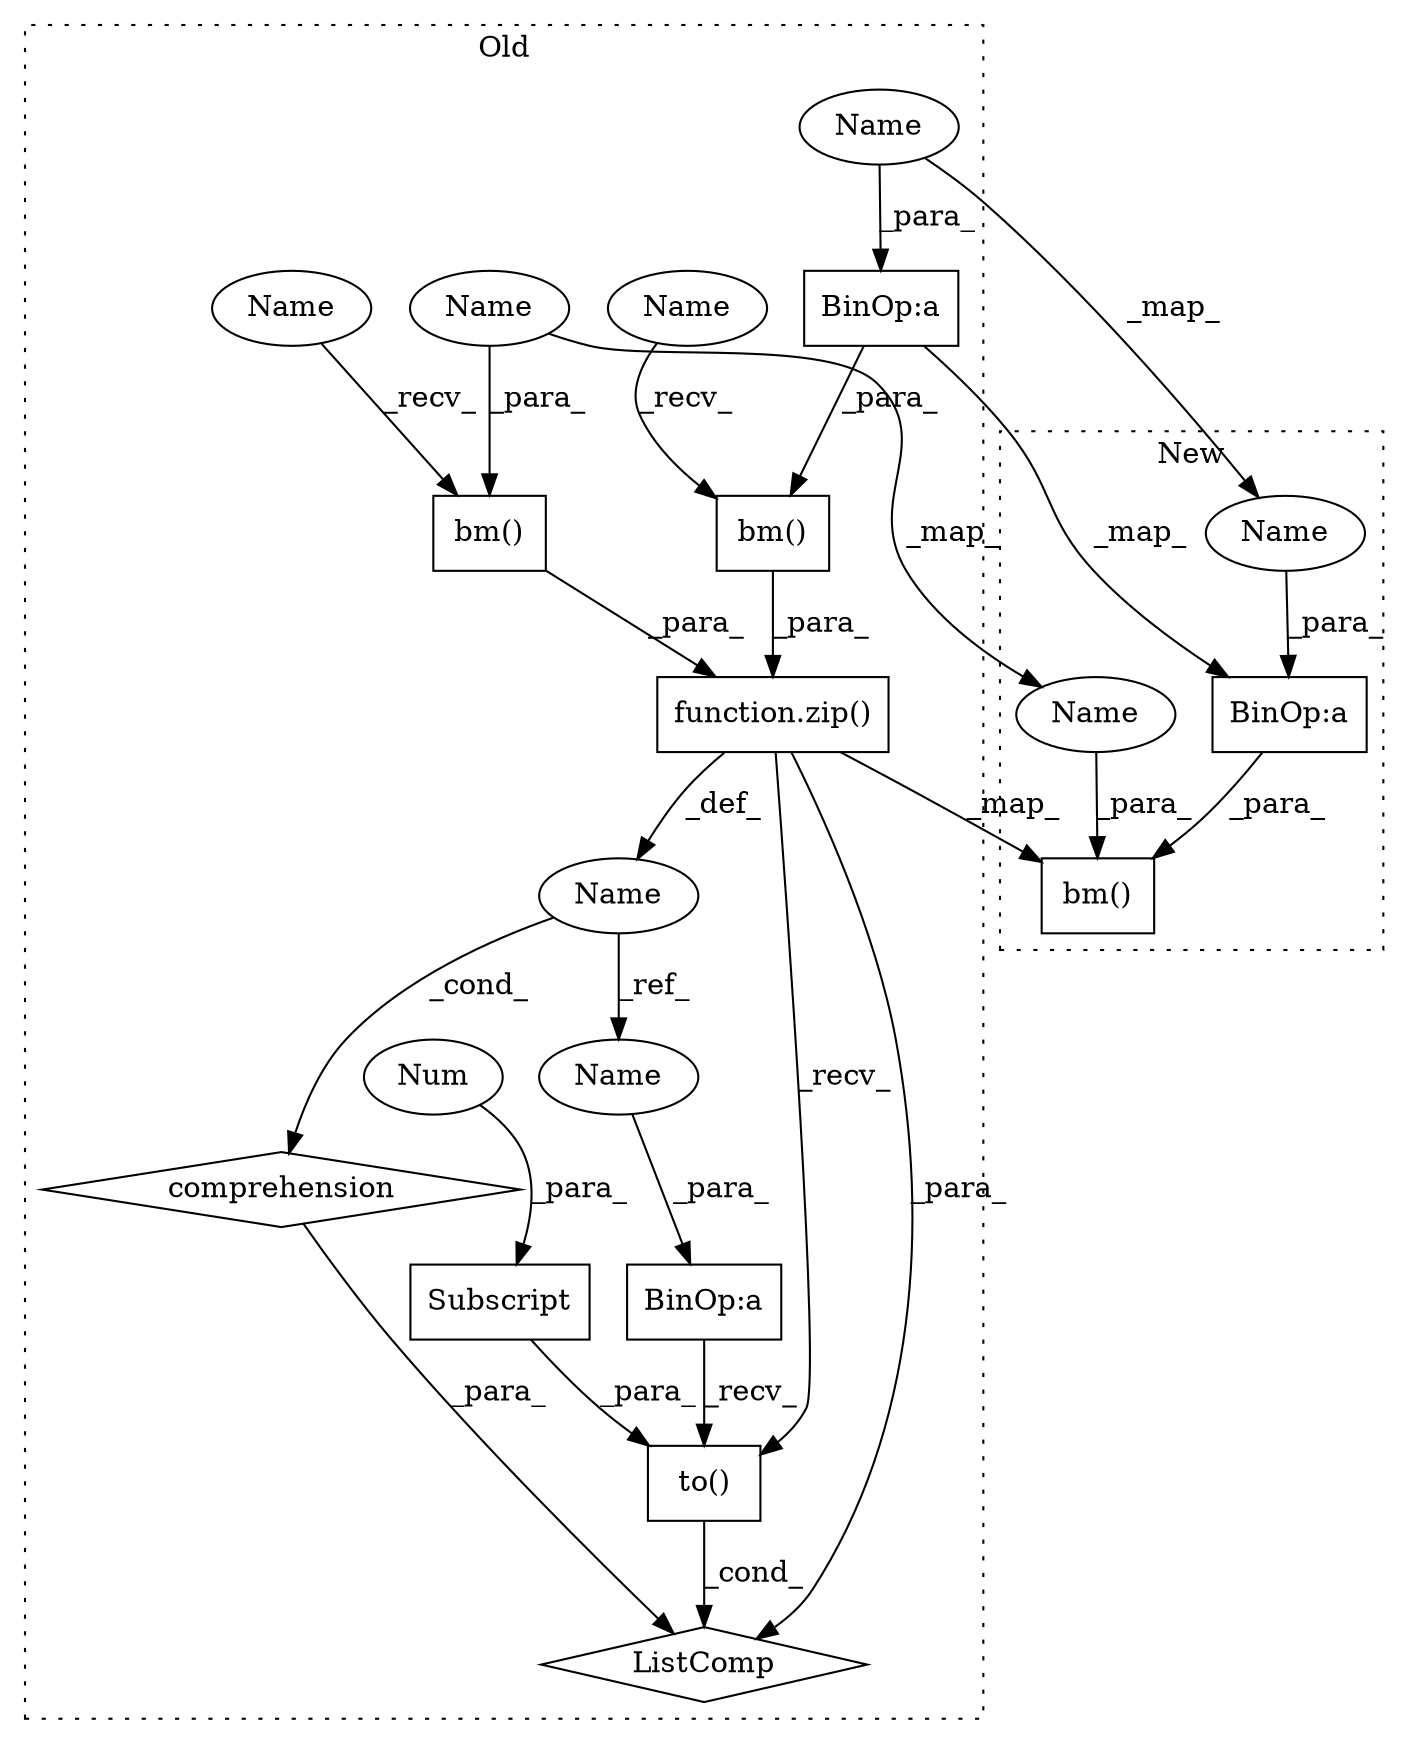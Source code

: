 digraph G {
subgraph cluster0 {
1 [label="function.zip()" a="75" s="2163,2196" l="4,1" shape="box"];
3 [label="BinOp:a" a="82" s="2119" l="3" shape="box"];
4 [label="bm()" a="75" s="2167,2182" l="8,1" shape="box"];
5 [label="Name" a="87" s="2153" l="6" shape="ellipse"];
6 [label="comprehension" a="45" s="2140" l="3" shape="diamond"];
7 [label="bm()" a="75" s="2185,2195" l="8,1" shape="box"];
8 [label="BinOp:a" a="82" s="2177" l="3" shape="box"];
10 [label="to()" a="75" s="2111,2138" l="22,1" shape="box"];
11 [label="Subscript" a="63" s="2133,0" l="5,0" shape="box"];
12 [label="ListComp" a="106" s="2110" l="88" shape="diamond"];
13 [label="Num" a="76" s="2136" l="1" shape="ellipse"];
16 [label="Name" a="87" s="2193" l="2" shape="ellipse"];
17 [label="Name" a="87" s="2175" l="2" shape="ellipse"];
18 [label="Name" a="87" s="2122" l="6" shape="ellipse"];
19 [label="Name" a="87" s="2167" l="4" shape="ellipse"];
20 [label="Name" a="87" s="2185" l="4" shape="ellipse"];
label = "Old";
style="dotted";
}
subgraph cluster1 {
2 [label="bm()" a="75" s="2110,2129" l="8,1" shape="box"];
9 [label="BinOp:a" a="82" s="2124" l="3" shape="box"];
14 [label="Name" a="87" s="2118" l="2" shape="ellipse"];
15 [label="Name" a="87" s="2122" l="2" shape="ellipse"];
label = "New";
style="dotted";
}
1 -> 10 [label="_recv_"];
1 -> 5 [label="_def_"];
1 -> 2 [label="_map_"];
1 -> 12 [label="_para_"];
3 -> 10 [label="_recv_"];
4 -> 1 [label="_para_"];
5 -> 18 [label="_ref_"];
5 -> 6 [label="_cond_"];
6 -> 12 [label="_para_"];
7 -> 1 [label="_para_"];
8 -> 4 [label="_para_"];
8 -> 9 [label="_map_"];
9 -> 2 [label="_para_"];
10 -> 12 [label="_cond_"];
11 -> 10 [label="_para_"];
13 -> 11 [label="_para_"];
14 -> 2 [label="_para_"];
15 -> 9 [label="_para_"];
16 -> 14 [label="_map_"];
16 -> 7 [label="_para_"];
17 -> 15 [label="_map_"];
17 -> 8 [label="_para_"];
18 -> 3 [label="_para_"];
19 -> 4 [label="_recv_"];
20 -> 7 [label="_recv_"];
}